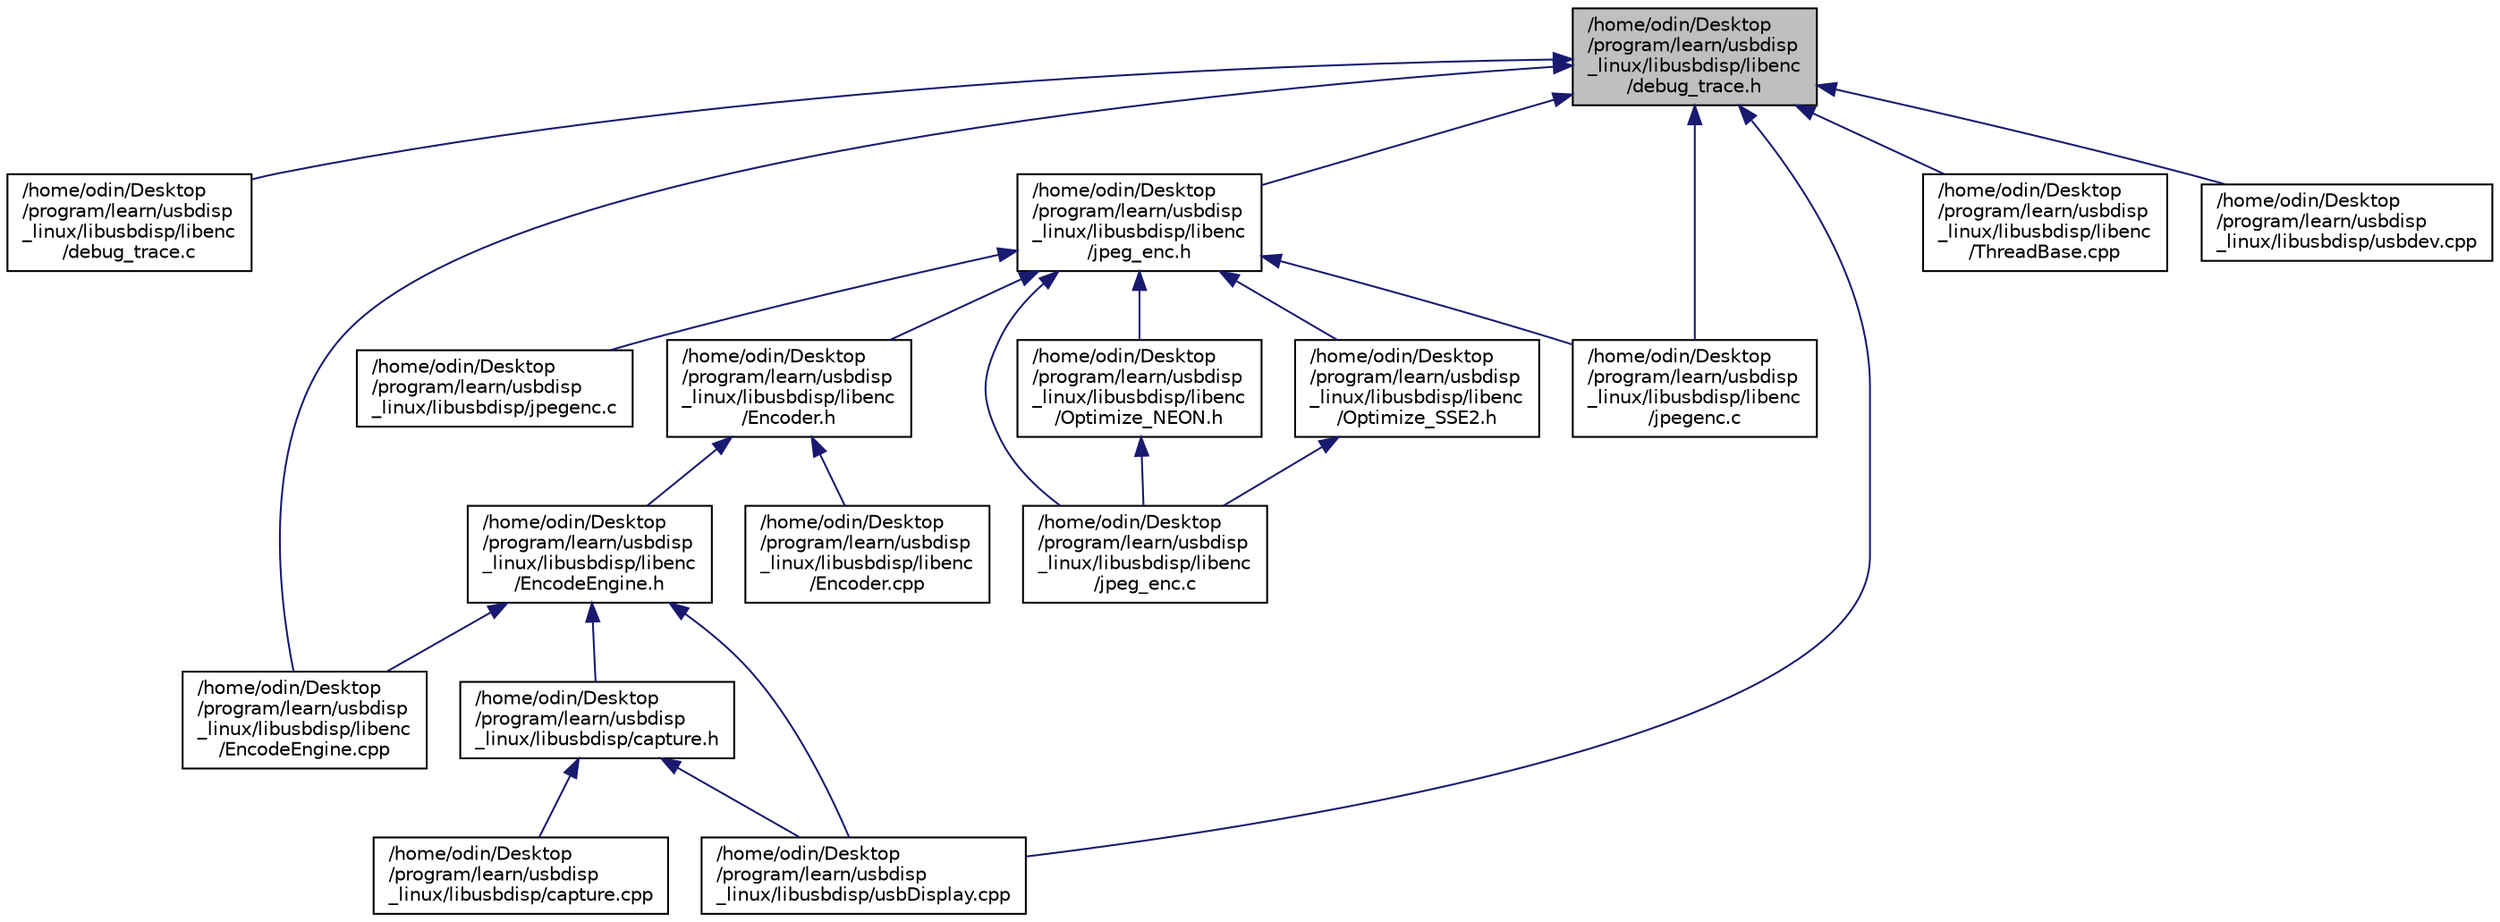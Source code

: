 digraph "/home/odin/Desktop/program/learn/usbdisp_linux/libusbdisp/libenc/debug_trace.h"
{
 // LATEX_PDF_SIZE
  edge [fontname="Helvetica",fontsize="10",labelfontname="Helvetica",labelfontsize="10"];
  node [fontname="Helvetica",fontsize="10",shape=record];
  Node1 [label="/home/odin/Desktop\l/program/learn/usbdisp\l_linux/libusbdisp/libenc\l/debug_trace.h",height=0.2,width=0.4,color="black", fillcolor="grey75", style="filled", fontcolor="black",tooltip=" "];
  Node1 -> Node2 [dir="back",color="midnightblue",fontsize="10",style="solid",fontname="Helvetica"];
  Node2 [label="/home/odin/Desktop\l/program/learn/usbdisp\l_linux/libusbdisp/libenc\l/debug_trace.c",height=0.2,width=0.4,color="black", fillcolor="white", style="filled",URL="$debug__trace_8c.html",tooltip=" "];
  Node1 -> Node3 [dir="back",color="midnightblue",fontsize="10",style="solid",fontname="Helvetica"];
  Node3 [label="/home/odin/Desktop\l/program/learn/usbdisp\l_linux/libusbdisp/libenc\l/EncodeEngine.cpp",height=0.2,width=0.4,color="black", fillcolor="white", style="filled",URL="$EncodeEngine_8cpp.html",tooltip=" "];
  Node1 -> Node4 [dir="back",color="midnightblue",fontsize="10",style="solid",fontname="Helvetica"];
  Node4 [label="/home/odin/Desktop\l/program/learn/usbdisp\l_linux/libusbdisp/libenc\l/jpeg_enc.h",height=0.2,width=0.4,color="black", fillcolor="white", style="filled",URL="$jpeg__enc_8h.html",tooltip=" "];
  Node4 -> Node5 [dir="back",color="midnightblue",fontsize="10",style="solid",fontname="Helvetica"];
  Node5 [label="/home/odin/Desktop\l/program/learn/usbdisp\l_linux/libusbdisp/jpegenc.c",height=0.2,width=0.4,color="black", fillcolor="white", style="filled",URL="$jpegenc_8c.html",tooltip=" "];
  Node4 -> Node6 [dir="back",color="midnightblue",fontsize="10",style="solid",fontname="Helvetica"];
  Node6 [label="/home/odin/Desktop\l/program/learn/usbdisp\l_linux/libusbdisp/libenc\l/Encoder.h",height=0.2,width=0.4,color="black", fillcolor="white", style="filled",URL="$Encoder_8h.html",tooltip=" "];
  Node6 -> Node7 [dir="back",color="midnightblue",fontsize="10",style="solid",fontname="Helvetica"];
  Node7 [label="/home/odin/Desktop\l/program/learn/usbdisp\l_linux/libusbdisp/libenc\l/EncodeEngine.h",height=0.2,width=0.4,color="black", fillcolor="white", style="filled",URL="$EncodeEngine_8h.html",tooltip=" "];
  Node7 -> Node8 [dir="back",color="midnightblue",fontsize="10",style="solid",fontname="Helvetica"];
  Node8 [label="/home/odin/Desktop\l/program/learn/usbdisp\l_linux/libusbdisp/capture.h",height=0.2,width=0.4,color="black", fillcolor="white", style="filled",URL="$capture_8h.html",tooltip=" "];
  Node8 -> Node9 [dir="back",color="midnightblue",fontsize="10",style="solid",fontname="Helvetica"];
  Node9 [label="/home/odin/Desktop\l/program/learn/usbdisp\l_linux/libusbdisp/capture.cpp",height=0.2,width=0.4,color="black", fillcolor="white", style="filled",URL="$capture_8cpp.html",tooltip=" "];
  Node8 -> Node10 [dir="back",color="midnightblue",fontsize="10",style="solid",fontname="Helvetica"];
  Node10 [label="/home/odin/Desktop\l/program/learn/usbdisp\l_linux/libusbdisp/usbDisplay.cpp",height=0.2,width=0.4,color="black", fillcolor="white", style="filled",URL="$usbDisplay_8cpp.html",tooltip=" "];
  Node7 -> Node3 [dir="back",color="midnightblue",fontsize="10",style="solid",fontname="Helvetica"];
  Node7 -> Node10 [dir="back",color="midnightblue",fontsize="10",style="solid",fontname="Helvetica"];
  Node6 -> Node11 [dir="back",color="midnightblue",fontsize="10",style="solid",fontname="Helvetica"];
  Node11 [label="/home/odin/Desktop\l/program/learn/usbdisp\l_linux/libusbdisp/libenc\l/Encoder.cpp",height=0.2,width=0.4,color="black", fillcolor="white", style="filled",URL="$Encoder_8cpp.html",tooltip=" "];
  Node4 -> Node12 [dir="back",color="midnightblue",fontsize="10",style="solid",fontname="Helvetica"];
  Node12 [label="/home/odin/Desktop\l/program/learn/usbdisp\l_linux/libusbdisp/libenc\l/jpeg_enc.c",height=0.2,width=0.4,color="black", fillcolor="white", style="filled",URL="$jpeg__enc_8c.html",tooltip=" "];
  Node4 -> Node13 [dir="back",color="midnightblue",fontsize="10",style="solid",fontname="Helvetica"];
  Node13 [label="/home/odin/Desktop\l/program/learn/usbdisp\l_linux/libusbdisp/libenc\l/jpegenc.c",height=0.2,width=0.4,color="black", fillcolor="white", style="filled",URL="$libenc_2jpegenc_8c.html",tooltip=" "];
  Node4 -> Node14 [dir="back",color="midnightblue",fontsize="10",style="solid",fontname="Helvetica"];
  Node14 [label="/home/odin/Desktop\l/program/learn/usbdisp\l_linux/libusbdisp/libenc\l/Optimize_NEON.h",height=0.2,width=0.4,color="black", fillcolor="white", style="filled",URL="$Optimize__NEON_8h.html",tooltip=" "];
  Node14 -> Node12 [dir="back",color="midnightblue",fontsize="10",style="solid",fontname="Helvetica"];
  Node4 -> Node15 [dir="back",color="midnightblue",fontsize="10",style="solid",fontname="Helvetica"];
  Node15 [label="/home/odin/Desktop\l/program/learn/usbdisp\l_linux/libusbdisp/libenc\l/Optimize_SSE2.h",height=0.2,width=0.4,color="black", fillcolor="white", style="filled",URL="$Optimize__SSE2_8h.html",tooltip=" "];
  Node15 -> Node12 [dir="back",color="midnightblue",fontsize="10",style="solid",fontname="Helvetica"];
  Node1 -> Node13 [dir="back",color="midnightblue",fontsize="10",style="solid",fontname="Helvetica"];
  Node1 -> Node16 [dir="back",color="midnightblue",fontsize="10",style="solid",fontname="Helvetica"];
  Node16 [label="/home/odin/Desktop\l/program/learn/usbdisp\l_linux/libusbdisp/libenc\l/ThreadBase.cpp",height=0.2,width=0.4,color="black", fillcolor="white", style="filled",URL="$ThreadBase_8cpp.html",tooltip=" "];
  Node1 -> Node17 [dir="back",color="midnightblue",fontsize="10",style="solid",fontname="Helvetica"];
  Node17 [label="/home/odin/Desktop\l/program/learn/usbdisp\l_linux/libusbdisp/usbdev.cpp",height=0.2,width=0.4,color="black", fillcolor="white", style="filled",URL="$usbdev_8cpp.html",tooltip=" "];
  Node1 -> Node10 [dir="back",color="midnightblue",fontsize="10",style="solid",fontname="Helvetica"];
}
